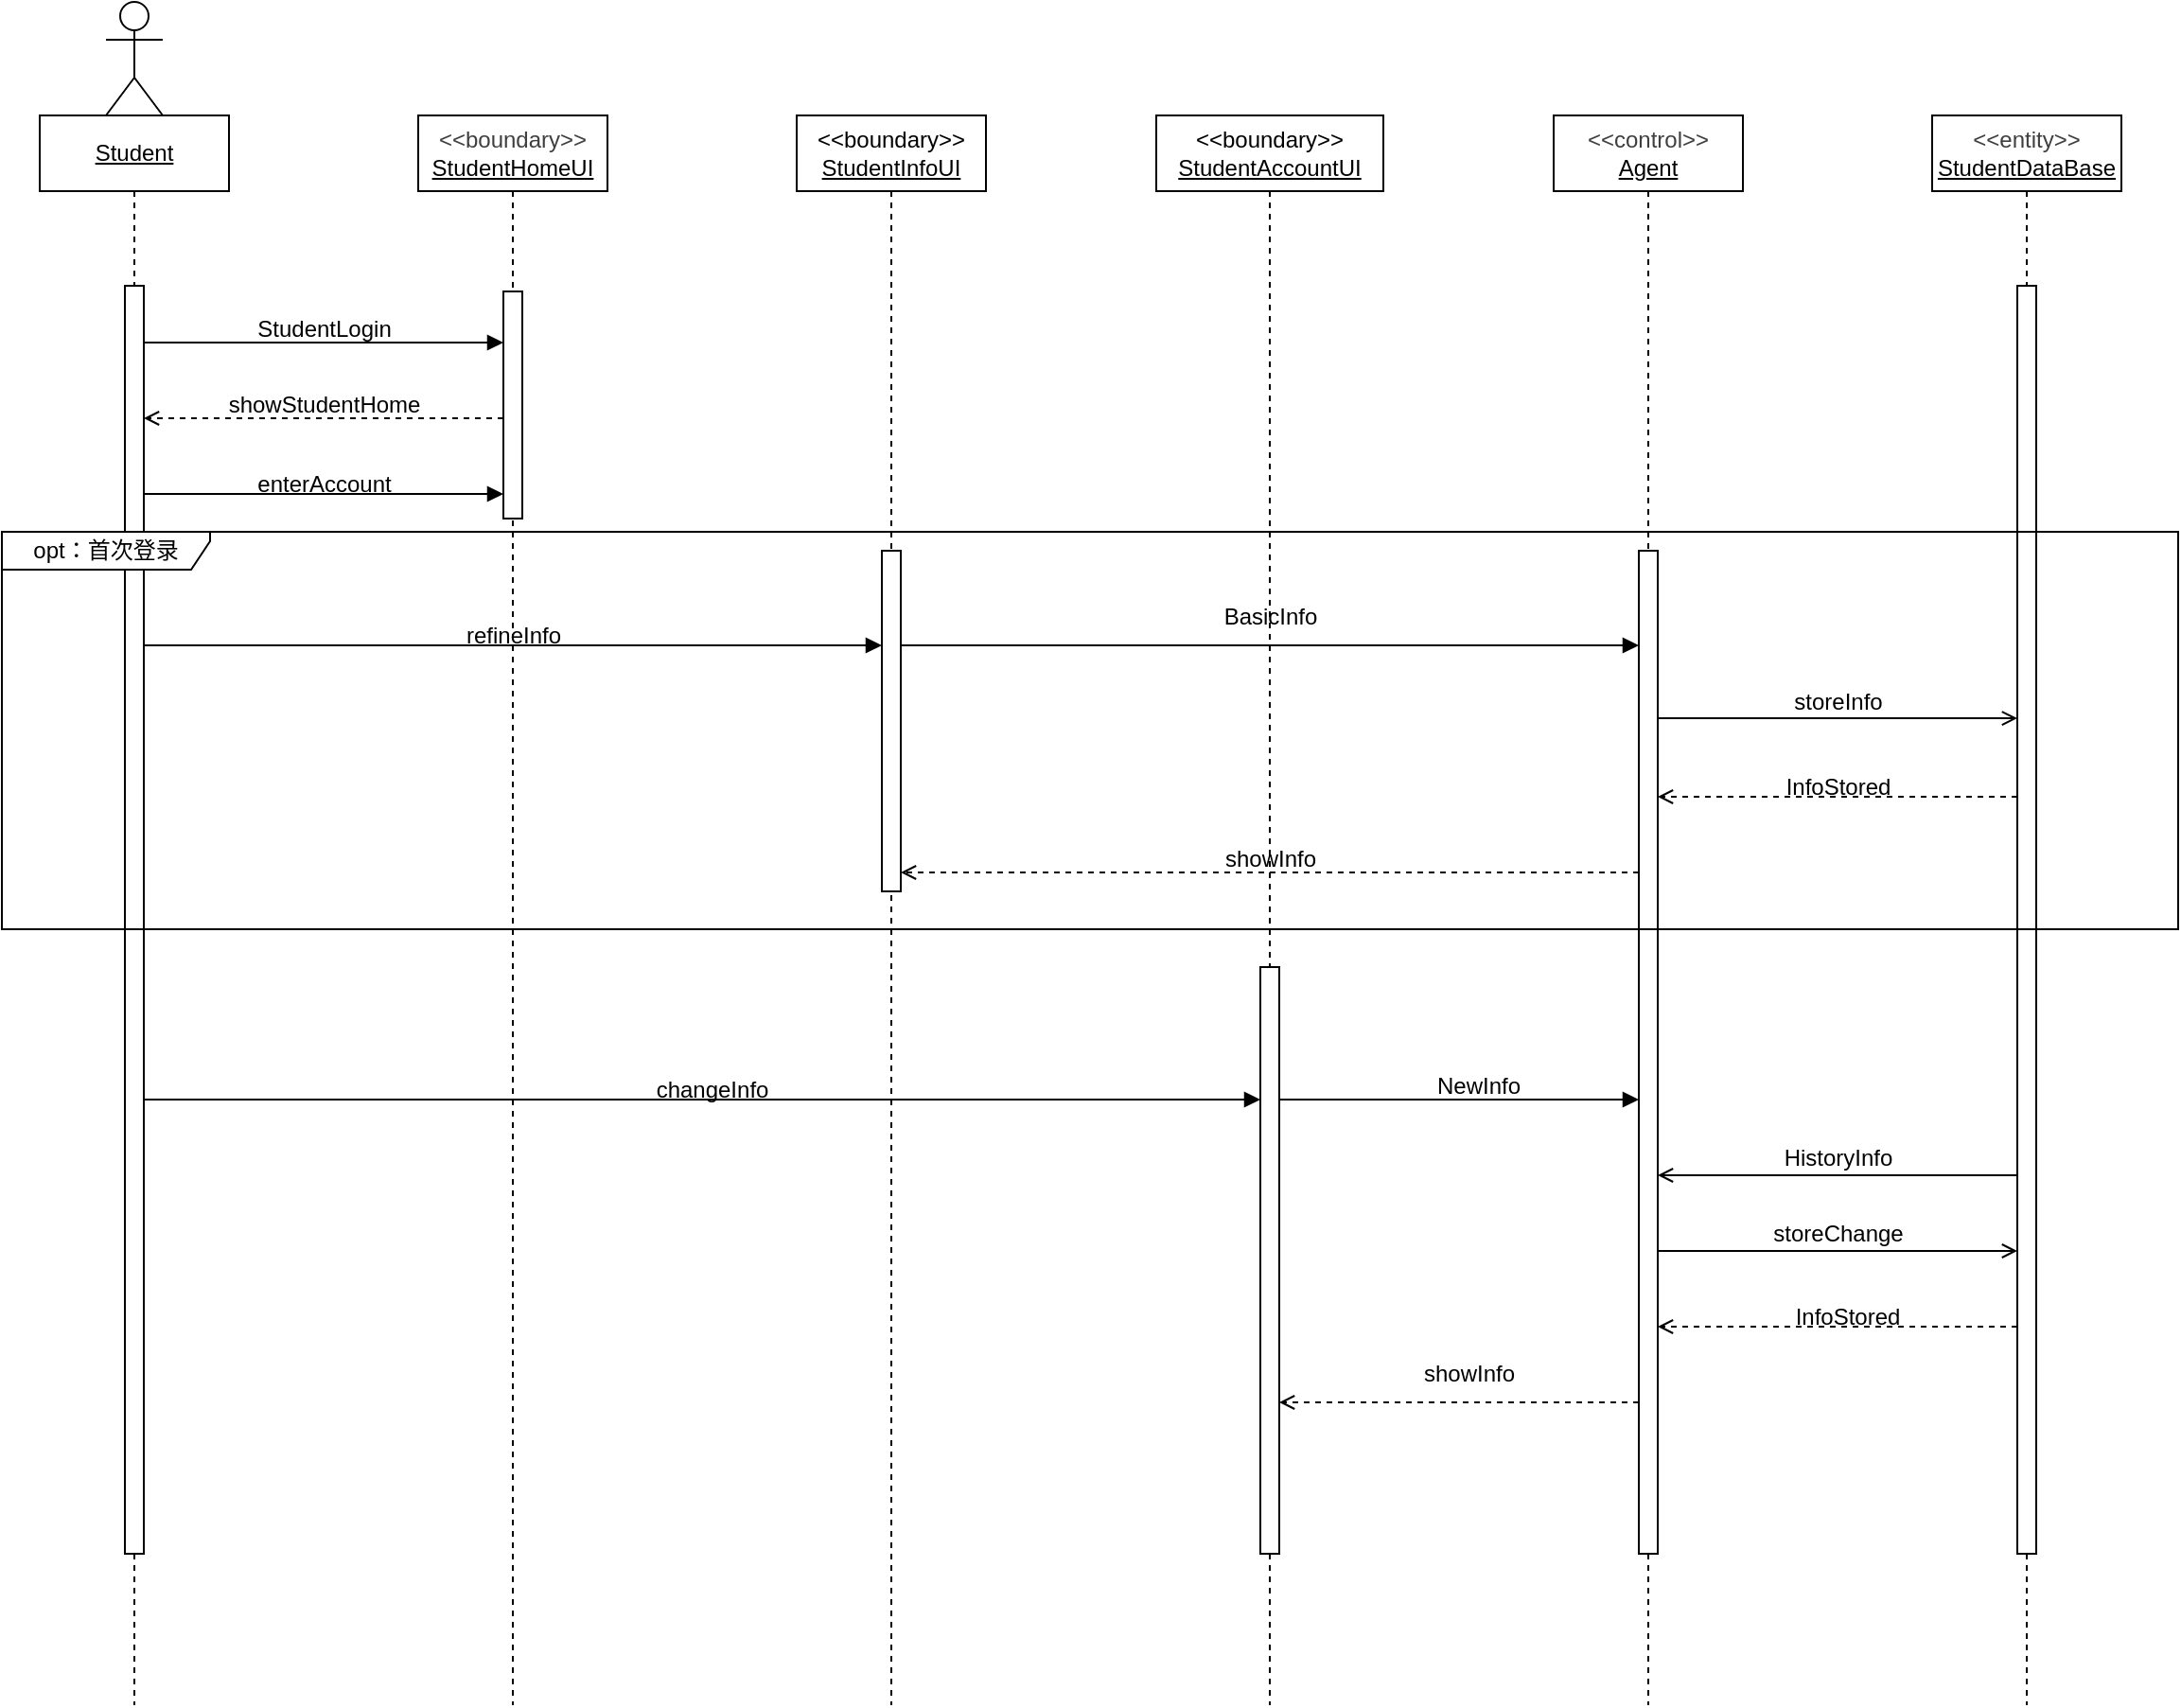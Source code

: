 <mxfile>
    <diagram id="uu8P67gw3fnO9lMhEX1J" name="第 1 页">
        <mxGraphModel dx="466" dy="399" grid="1" gridSize="10" guides="1" tooltips="1" connect="1" arrows="1" fold="1" page="1" pageScale="1" pageWidth="827" pageHeight="1169" math="0" shadow="0">
            <root>
                <mxCell id="0"/>
                <mxCell id="1" parent="0"/>
                <mxCell id="2" value="Actor" style="shape=umlActor;verticalLabelPosition=bottom;verticalAlign=top;html=1;" parent="1" vertex="1">
                    <mxGeometry x="75" y="20" width="30" height="60" as="geometry"/>
                </mxCell>
                <mxCell id="5" value="&lt;u&gt;Student&lt;/u&gt;" style="shape=umlLifeline;perimeter=lifelinePerimeter;whiteSpace=wrap;html=1;container=1;dropTarget=0;collapsible=0;recursiveResize=0;outlineConnect=0;portConstraint=eastwest;newEdgeStyle={&quot;edgeStyle&quot;:&quot;elbowEdgeStyle&quot;,&quot;elbow&quot;:&quot;vertical&quot;,&quot;curved&quot;:0,&quot;rounded&quot;:0};" parent="1" vertex="1">
                    <mxGeometry x="40" y="80" width="100" height="840" as="geometry"/>
                </mxCell>
                <mxCell id="6" value="" style="html=1;points=[[0,0,0,0,5],[0,1,0,0,-5],[1,0,0,0,5],[1,1,0,0,-5]];perimeter=orthogonalPerimeter;outlineConnect=0;targetShapes=umlLifeline;portConstraint=eastwest;newEdgeStyle={&quot;curved&quot;:0,&quot;rounded&quot;:0};" parent="5" vertex="1">
                    <mxGeometry x="45" y="90" width="10" height="670" as="geometry"/>
                </mxCell>
                <mxCell id="8" value="&lt;div&gt;&lt;span style=&quot;color: rgb(63, 63, 63);&quot;&gt;&amp;lt;&amp;lt;boundary&amp;gt;&amp;gt;&lt;/span&gt;&lt;/div&gt;&lt;u&gt;StudentHomeUI&lt;/u&gt;" style="shape=umlLifeline;perimeter=lifelinePerimeter;whiteSpace=wrap;html=1;container=1;dropTarget=0;collapsible=0;recursiveResize=0;outlineConnect=0;portConstraint=eastwest;newEdgeStyle={&quot;edgeStyle&quot;:&quot;elbowEdgeStyle&quot;,&quot;elbow&quot;:&quot;vertical&quot;,&quot;curved&quot;:0,&quot;rounded&quot;:0};" parent="1" vertex="1">
                    <mxGeometry x="240" y="80" width="100" height="840" as="geometry"/>
                </mxCell>
                <mxCell id="10" value="&lt;div&gt;&lt;span style=&quot;color: rgb(63, 63, 63);&quot;&gt;&amp;lt;&amp;lt;control&amp;gt;&amp;gt;&lt;/span&gt;&lt;/div&gt;&lt;u&gt;Agent&lt;/u&gt;" style="shape=umlLifeline;perimeter=lifelinePerimeter;whiteSpace=wrap;html=1;container=1;dropTarget=0;collapsible=0;recursiveResize=0;outlineConnect=0;portConstraint=eastwest;newEdgeStyle={&quot;edgeStyle&quot;:&quot;elbowEdgeStyle&quot;,&quot;elbow&quot;:&quot;vertical&quot;,&quot;curved&quot;:0,&quot;rounded&quot;:0};" parent="1" vertex="1">
                    <mxGeometry x="840" y="80" width="100" height="840" as="geometry"/>
                </mxCell>
                <mxCell id="12" value="&lt;div&gt;&lt;span style=&quot;color: rgb(63, 63, 63);&quot;&gt;&amp;lt;&amp;lt;entity&amp;gt;&amp;gt;&lt;/span&gt;&lt;/div&gt;&lt;u&gt;StudentDataBase&lt;/u&gt;" style="shape=umlLifeline;perimeter=lifelinePerimeter;whiteSpace=wrap;html=1;container=1;dropTarget=0;collapsible=0;recursiveResize=0;outlineConnect=0;portConstraint=eastwest;newEdgeStyle={&quot;edgeStyle&quot;:&quot;elbowEdgeStyle&quot;,&quot;elbow&quot;:&quot;vertical&quot;,&quot;curved&quot;:0,&quot;rounded&quot;:0};" parent="1" vertex="1">
                    <mxGeometry x="1040" y="80" width="100" height="840" as="geometry"/>
                </mxCell>
                <mxCell id="13" value="" style="html=1;points=[[0,0,0,0,5],[0,1,0,0,-5],[1,0,0,0,5],[1,1,0,0,-5]];perimeter=orthogonalPerimeter;outlineConnect=0;targetShapes=umlLifeline;portConstraint=eastwest;newEdgeStyle={&quot;curved&quot;:0,&quot;rounded&quot;:0};" parent="12" vertex="1">
                    <mxGeometry x="45" y="90" width="10" height="670" as="geometry"/>
                </mxCell>
                <mxCell id="16" value="" style="html=1;points=[[0,0,0,0,5],[0,1,0,0,-5],[1,0,0,0,5],[1,1,0,0,-5]];perimeter=orthogonalPerimeter;outlineConnect=0;targetShapes=umlLifeline;portConstraint=eastwest;newEdgeStyle={&quot;curved&quot;:0,&quot;rounded&quot;:0};" parent="1" vertex="1">
                    <mxGeometry x="885" y="310" width="10" height="530" as="geometry"/>
                </mxCell>
                <mxCell id="42" value="&lt;span style=&quot;color: rgb(0, 0, 0); font-size: 12px;&quot;&gt;storeChange&lt;/span&gt;" style="html=1;verticalAlign=bottom;labelBackgroundColor=none;endArrow=open;endFill=0;" parent="1" edge="1">
                    <mxGeometry width="160" relative="1" as="geometry">
                        <mxPoint x="895" y="680" as="sourcePoint"/>
                        <mxPoint x="1085" y="680" as="targetPoint"/>
                        <mxPoint as="offset"/>
                    </mxGeometry>
                </mxCell>
                <mxCell id="44" value="InfoStored" style="text;html=1;align=center;verticalAlign=middle;resizable=0;points=[];autosize=1;strokeColor=none;fillColor=none;" parent="1" vertex="1">
                    <mxGeometry x="955" y="700" width="80" height="30" as="geometry"/>
                </mxCell>
                <mxCell id="46" value="showInfo" style="text;html=1;align=center;verticalAlign=middle;resizable=0;points=[];autosize=1;strokeColor=none;fillColor=none;" parent="1" vertex="1">
                    <mxGeometry x="760" y="730" width="70" height="30" as="geometry"/>
                </mxCell>
                <mxCell id="48" value="opt：首次登录" style="shape=umlFrame;whiteSpace=wrap;html=1;pointerEvents=0;recursiveResize=0;container=1;collapsible=0;width=110;height=20;" parent="1" vertex="1">
                    <mxGeometry x="20" y="300" width="1150" height="210" as="geometry"/>
                </mxCell>
                <mxCell id="26" value="InfoStored" style="text;html=1;align=center;verticalAlign=middle;resizable=0;points=[];autosize=1;strokeColor=none;fillColor=none;" parent="48" vertex="1">
                    <mxGeometry x="930" y="120" width="80" height="30" as="geometry"/>
                </mxCell>
                <mxCell id="77" value="" style="html=1;verticalAlign=bottom;labelBackgroundColor=none;endArrow=block;endFill=1;" parent="48" edge="1">
                    <mxGeometry width="160" relative="1" as="geometry">
                        <mxPoint x="75" y="60" as="sourcePoint"/>
                        <mxPoint x="465" y="60" as="targetPoint"/>
                    </mxGeometry>
                </mxCell>
                <mxCell id="78" value="refineInfo" style="text;html=1;align=center;verticalAlign=middle;resizable=0;points=[];autosize=1;strokeColor=none;fillColor=none;" parent="48" vertex="1">
                    <mxGeometry x="235" y="40" width="70" height="30" as="geometry"/>
                </mxCell>
                <mxCell id="81" value="" style="html=1;verticalAlign=bottom;labelBackgroundColor=none;endArrow=block;endFill=1;" parent="48" target="16" edge="1">
                    <mxGeometry width="160" relative="1" as="geometry">
                        <mxPoint x="467.5" y="60" as="sourcePoint"/>
                        <mxPoint x="862.5" y="60" as="targetPoint"/>
                    </mxGeometry>
                </mxCell>
                <mxCell id="88" value="&lt;span style=&quot;color: rgb(0, 0, 0); font-size: 12px;&quot;&gt;storeInfo&lt;/span&gt;" style="html=1;verticalAlign=bottom;labelBackgroundColor=none;endArrow=open;endFill=0;" parent="48" edge="1">
                    <mxGeometry width="160" relative="1" as="geometry">
                        <mxPoint x="875" y="98.55" as="sourcePoint"/>
                        <mxPoint x="1065.0" y="98.55" as="targetPoint"/>
                        <mxPoint as="offset"/>
                    </mxGeometry>
                </mxCell>
                <mxCell id="98" value="" style="html=1;verticalAlign=bottom;labelBackgroundColor=none;endArrow=open;endFill=0;dashed=1;" parent="48" edge="1" target="16">
                    <mxGeometry width="160" relative="1" as="geometry">
                        <mxPoint x="1065" y="140" as="sourcePoint"/>
                        <mxPoint x="890" y="140" as="targetPoint"/>
                    </mxGeometry>
                </mxCell>
                <mxCell id="56" value="&lt;div&gt;&amp;lt;&amp;lt;boundary&amp;gt;&amp;gt;&lt;/div&gt;&lt;div&gt;&lt;u&gt;StudentAccountUI&lt;/u&gt;&lt;/div&gt;" style="shape=umlLifeline;perimeter=lifelinePerimeter;whiteSpace=wrap;html=1;container=1;dropTarget=0;collapsible=0;recursiveResize=0;outlineConnect=0;portConstraint=eastwest;newEdgeStyle={&quot;edgeStyle&quot;:&quot;elbowEdgeStyle&quot;,&quot;elbow&quot;:&quot;vertical&quot;,&quot;curved&quot;:0,&quot;rounded&quot;:0};" parent="48" vertex="1">
                    <mxGeometry x="610" y="-220" width="120" height="840" as="geometry"/>
                </mxCell>
                <mxCell id="57" value="" style="html=1;points=[[0,0,0,0,5],[0,1,0,0,-5],[1,0,0,0,5],[1,1,0,0,-5]];perimeter=orthogonalPerimeter;outlineConnect=0;targetShapes=umlLifeline;portConstraint=eastwest;newEdgeStyle={&quot;curved&quot;:0,&quot;rounded&quot;:0};" parent="56" vertex="1">
                    <mxGeometry x="55" y="450" width="10" height="310" as="geometry"/>
                </mxCell>
                <mxCell id="102" value="" style="html=1;verticalAlign=bottom;labelBackgroundColor=none;endArrow=open;endFill=0;dashed=1;" edge="1" parent="48">
                    <mxGeometry width="160" relative="1" as="geometry">
                        <mxPoint x="865" y="180" as="sourcePoint"/>
                        <mxPoint x="475" y="180" as="targetPoint"/>
                    </mxGeometry>
                </mxCell>
                <mxCell id="52" value="&lt;div&gt;&amp;lt;&amp;lt;boundary&amp;gt;&amp;gt;&lt;/div&gt;&lt;div&gt;&lt;u&gt;StudentInfoUI&lt;/u&gt;&lt;/div&gt;" style="shape=umlLifeline;perimeter=lifelinePerimeter;whiteSpace=wrap;html=1;container=1;dropTarget=0;collapsible=0;recursiveResize=0;outlineConnect=0;portConstraint=eastwest;newEdgeStyle={&quot;edgeStyle&quot;:&quot;elbowEdgeStyle&quot;,&quot;elbow&quot;:&quot;vertical&quot;,&quot;curved&quot;:0,&quot;rounded&quot;:0};" parent="1" vertex="1">
                    <mxGeometry x="440" y="80" width="100" height="840" as="geometry"/>
                </mxCell>
                <mxCell id="55" value="" style="html=1;points=[[0,0,0,0,5],[0,1,0,0,-5],[1,0,0,0,5],[1,1,0,0,-5]];perimeter=orthogonalPerimeter;outlineConnect=0;targetShapes=umlLifeline;portConstraint=eastwest;newEdgeStyle={&quot;curved&quot;:0,&quot;rounded&quot;:0};" parent="52" vertex="1">
                    <mxGeometry x="45" y="230" width="10" height="180" as="geometry"/>
                </mxCell>
                <mxCell id="67" value="" style="html=1;verticalAlign=bottom;labelBackgroundColor=none;endArrow=block;endFill=1;" parent="1" edge="1">
                    <mxGeometry width="160" relative="1" as="geometry">
                        <mxPoint x="95" y="200" as="sourcePoint"/>
                        <mxPoint x="285" y="200" as="targetPoint"/>
                    </mxGeometry>
                </mxCell>
                <mxCell id="69" value="StudentLogin" style="text;html=1;align=center;verticalAlign=middle;resizable=0;points=[];autosize=1;strokeColor=none;fillColor=none;" parent="1" vertex="1">
                    <mxGeometry x="145" y="178" width="90" height="30" as="geometry"/>
                </mxCell>
                <mxCell id="71" value="showStudentHome" style="text;html=1;align=center;verticalAlign=middle;resizable=0;points=[];autosize=1;strokeColor=none;fillColor=none;" parent="1" vertex="1">
                    <mxGeometry x="130" y="218" width="120" height="30" as="geometry"/>
                </mxCell>
                <mxCell id="79" value="" style="html=1;verticalAlign=bottom;labelBackgroundColor=none;endArrow=open;endFill=0;dashed=1;" parent="1" source="9" edge="1">
                    <mxGeometry width="160" relative="1" as="geometry">
                        <mxPoint x="285" y="240" as="sourcePoint"/>
                        <mxPoint x="95" y="240" as="targetPoint"/>
                    </mxGeometry>
                </mxCell>
                <mxCell id="82" value="BasicInfo" style="text;html=1;align=center;verticalAlign=middle;resizable=0;points=[];autosize=1;strokeColor=none;fillColor=none;" parent="1" vertex="1">
                    <mxGeometry x="655" y="330" width="70" height="30" as="geometry"/>
                </mxCell>
                <mxCell id="86" value="" style="html=1;verticalAlign=bottom;labelBackgroundColor=none;endArrow=open;endFill=0;dashed=1;" parent="1" target="9" edge="1">
                    <mxGeometry width="160" relative="1" as="geometry">
                        <mxPoint x="285" y="240" as="sourcePoint"/>
                        <mxPoint x="95" y="240" as="targetPoint"/>
                    </mxGeometry>
                </mxCell>
                <mxCell id="9" value="" style="html=1;points=[[0,0,0,0,5],[0,1,0,0,-5],[1,0,0,0,5],[1,1,0,0,-5]];perimeter=orthogonalPerimeter;outlineConnect=0;targetShapes=umlLifeline;portConstraint=eastwest;newEdgeStyle={&quot;curved&quot;:0,&quot;rounded&quot;:0};" parent="1" vertex="1">
                    <mxGeometry x="285" y="173" width="10" height="120" as="geometry"/>
                </mxCell>
                <mxCell id="73" value="" style="html=1;verticalAlign=bottom;labelBackgroundColor=none;endArrow=block;endFill=1;" parent="1" edge="1">
                    <mxGeometry width="160" relative="1" as="geometry">
                        <mxPoint x="95" y="280" as="sourcePoint"/>
                        <mxPoint x="285" y="280" as="targetPoint"/>
                    </mxGeometry>
                </mxCell>
                <mxCell id="74" value="enterAccount" style="text;html=1;align=center;verticalAlign=middle;resizable=0;points=[];autosize=1;strokeColor=none;fillColor=none;" parent="1" vertex="1">
                    <mxGeometry x="145" y="260" width="90" height="30" as="geometry"/>
                </mxCell>
                <mxCell id="89" value="" style="html=1;verticalAlign=bottom;labelBackgroundColor=none;endArrow=block;endFill=1;" parent="1" edge="1" source="6">
                    <mxGeometry width="160" relative="1" as="geometry">
                        <mxPoint x="97.19" y="600.0" as="sourcePoint"/>
                        <mxPoint x="685" y="600.0" as="targetPoint"/>
                    </mxGeometry>
                </mxCell>
                <mxCell id="90" value="changeInfo" style="text;html=1;align=center;verticalAlign=middle;resizable=0;points=[];autosize=1;strokeColor=none;fillColor=none;" parent="1" vertex="1">
                    <mxGeometry x="355" y="580" width="80" height="30" as="geometry"/>
                </mxCell>
                <mxCell id="91" value="" style="html=1;verticalAlign=bottom;labelBackgroundColor=none;endArrow=block;endFill=1;" parent="1" edge="1">
                    <mxGeometry width="160" relative="1" as="geometry">
                        <mxPoint x="695" y="600" as="sourcePoint"/>
                        <mxPoint x="885" y="600" as="targetPoint"/>
                    </mxGeometry>
                </mxCell>
                <mxCell id="92" value="NewInfo" style="text;html=1;align=center;verticalAlign=middle;resizable=0;points=[];autosize=1;strokeColor=none;fillColor=none;" parent="1" vertex="1">
                    <mxGeometry x="765" y="578" width="70" height="30" as="geometry"/>
                </mxCell>
                <mxCell id="93" value="&lt;span style=&quot;color: rgb(0, 0, 0); font-size: 12px;&quot;&gt;HistoryInfo&lt;/span&gt;" style="html=1;verticalAlign=bottom;labelBackgroundColor=none;endArrow=open;endFill=0;" parent="1" edge="1">
                    <mxGeometry width="160" relative="1" as="geometry">
                        <mxPoint x="1085.0" y="640" as="sourcePoint"/>
                        <mxPoint x="895" y="640" as="targetPoint"/>
                        <mxPoint as="offset"/>
                    </mxGeometry>
                </mxCell>
                <mxCell id="99" value="" style="html=1;verticalAlign=bottom;labelBackgroundColor=none;endArrow=open;endFill=0;dashed=1;" parent="1" edge="1">
                    <mxGeometry width="160" relative="1" as="geometry">
                        <mxPoint x="885" y="760" as="sourcePoint"/>
                        <mxPoint x="695" y="760" as="targetPoint"/>
                    </mxGeometry>
                </mxCell>
                <mxCell id="100" value="" style="html=1;verticalAlign=bottom;labelBackgroundColor=none;endArrow=open;endFill=0;dashed=1;" parent="1" edge="1">
                    <mxGeometry width="160" relative="1" as="geometry">
                        <mxPoint x="1085" y="720" as="sourcePoint"/>
                        <mxPoint x="895" y="720" as="targetPoint"/>
                    </mxGeometry>
                </mxCell>
                <mxCell id="103" value="showInfo" style="text;html=1;align=center;verticalAlign=middle;resizable=0;points=[];autosize=1;strokeColor=none;fillColor=none;" vertex="1" parent="1">
                    <mxGeometry x="655" y="458" width="70" height="30" as="geometry"/>
                </mxCell>
            </root>
        </mxGraphModel>
    </diagram>
</mxfile>